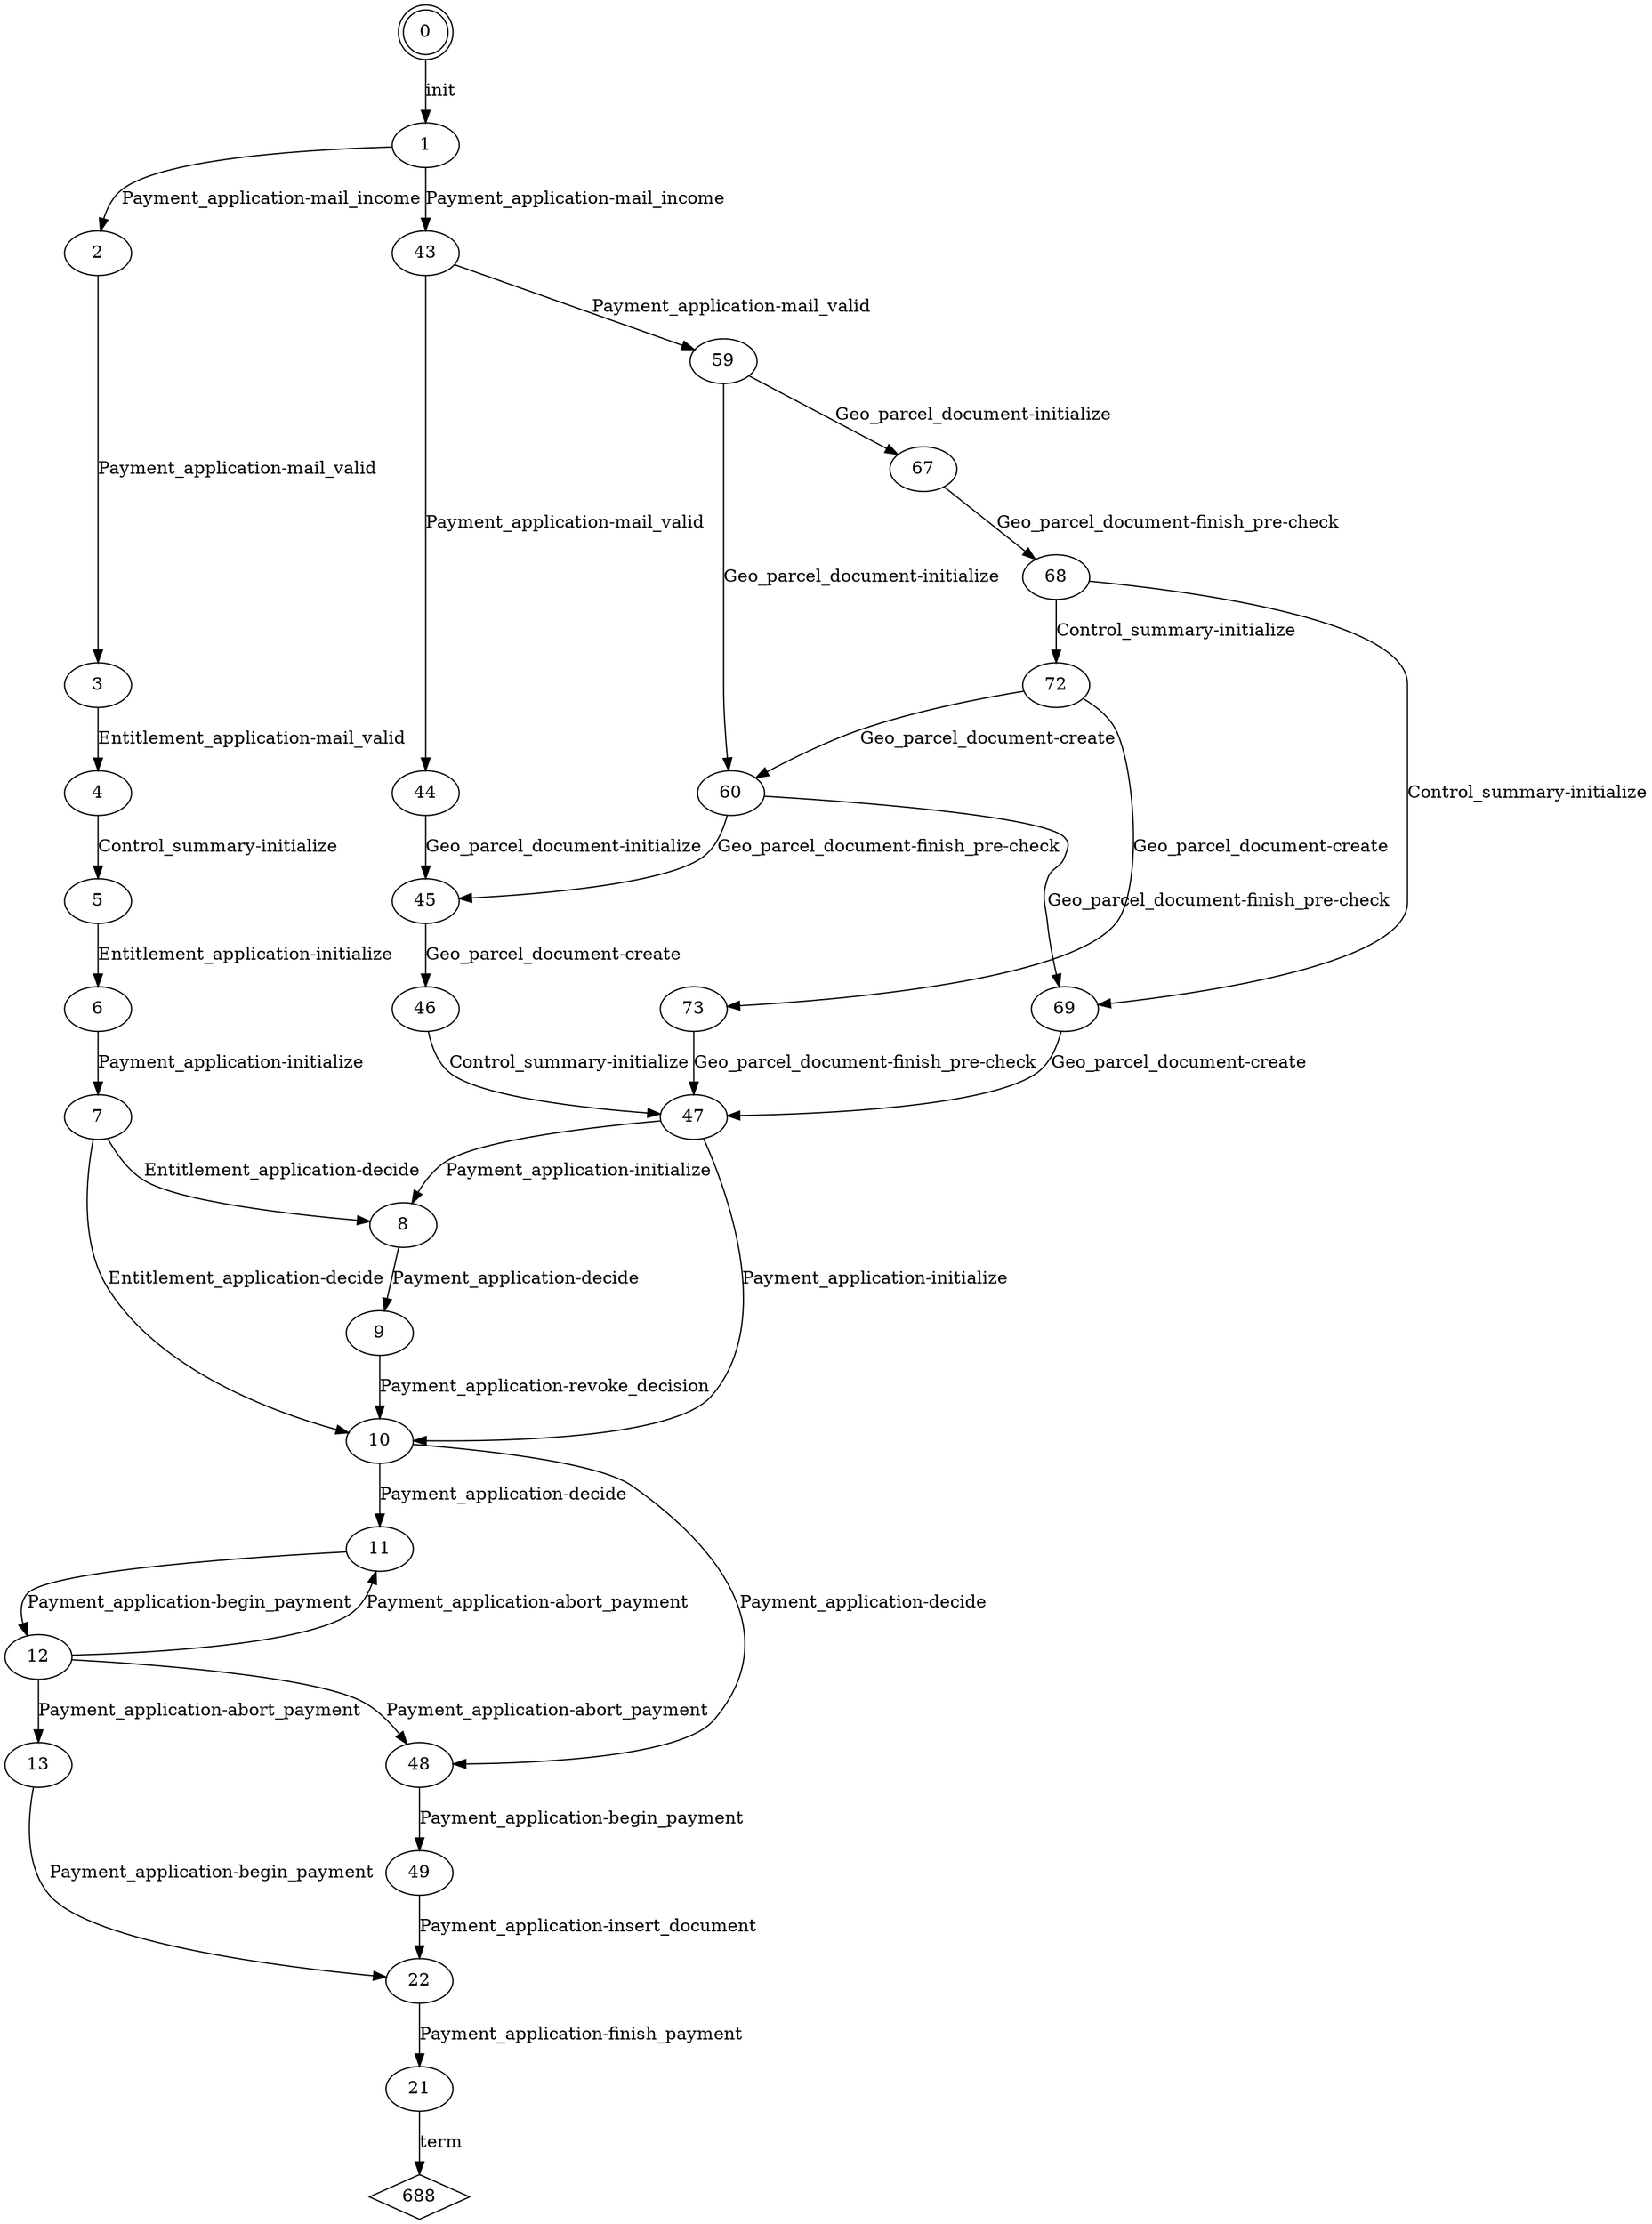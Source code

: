 strict digraph  {
0 [shape=doublecircle];
1;
2;
3;
4;
5;
6;
7;
8;
9;
10;
11;
12;
13;
21;
22;
43;
44;
45;
46;
47;
48;
49;
59;
60;
67;
68;
69;
72;
73;
688 [shape=diamond];
0 -> 1  [label=init, weight=37814];
1 -> 2  [label="Payment_application-mail_income", weight=13560];
1 -> 43  [label="Payment_application-mail_income", weight=23776];
2 -> 3  [label="Payment_application-mail_valid", weight=13209];
3 -> 4  [label="Entitlement_application-mail_valid", weight=13226];
4 -> 5  [label="Control_summary-initialize", weight=14640];
5 -> 6  [label="Entitlement_application-initialize", weight=14607];
6 -> 7  [label="Payment_application-initialize", weight=14472];
7 -> 8  [label="Entitlement_application-decide", weight=5644];
7 -> 10  [label="Entitlement_application-decide", weight=8624];
8 -> 9  [label="Payment_application-decide", weight=19948];
9 -> 10  [label="Payment_application-revoke_decision", weight=20134];
10 -> 48  [label="Payment_application-decide", weight=18573];
10 -> 11  [label="Payment_application-decide", weight=24400];
11 -> 12  [label="Payment_application-begin_payment", weight=24559];
12 -> 48  [label="Payment_application-abort_payment", weight=11897];
12 -> 11  [label="Payment_application-abort_payment", weight=6433];
12 -> 13  [label="Payment_application-abort_payment", weight=14497];
13 -> 22  [label="Payment_application-begin_payment", weight=13394];
21 -> 688  [label=term, weight=43539];
22 -> 21  [label="Payment_application-finish_payment", weight=40140];
43 -> 44  [label="Payment_application-mail_valid", weight=11736];
43 -> 59  [label="Payment_application-mail_valid", weight=10496];
44 -> 45  [label="Geo_parcel_document-initialize", weight=13722];
45 -> 46  [label="Geo_parcel_document-create", weight=13762];
46 -> 47  [label="Control_summary-initialize", weight=11862];
47 -> 8  [label="Payment_application-initialize", weight=12046];
47 -> 10  [label="Payment_application-initialize", weight=12567];
48 -> 49  [label="Payment_application-begin_payment", weight=28774];
49 -> 22  [label="Payment_application-insert_document", weight=26707];
59 -> 60  [label="Geo_parcel_document-initialize", weight=3223];
59 -> 67  [label="Geo_parcel_document-initialize", weight=7743];
60 -> 69  [label="Geo_parcel_document-finish_pre-check", weight=2247];
60 -> 45  [label="Geo_parcel_document-finish_pre-check", weight=3180];
67 -> 68  [label="Geo_parcel_document-finish_pre-check", weight=7743];
68 -> 72  [label="Control_summary-initialize", weight=4246];
68 -> 69  [label="Control_summary-initialize", weight=5450];
69 -> 47  [label="Geo_parcel_document-create", weight=8187];
72 -> 60  [label="Geo_parcel_document-create", weight=2374];
72 -> 73  [label="Geo_parcel_document-create", weight=2704];
73 -> 47  [label="Geo_parcel_document-finish_pre-check", weight=3421];
}
